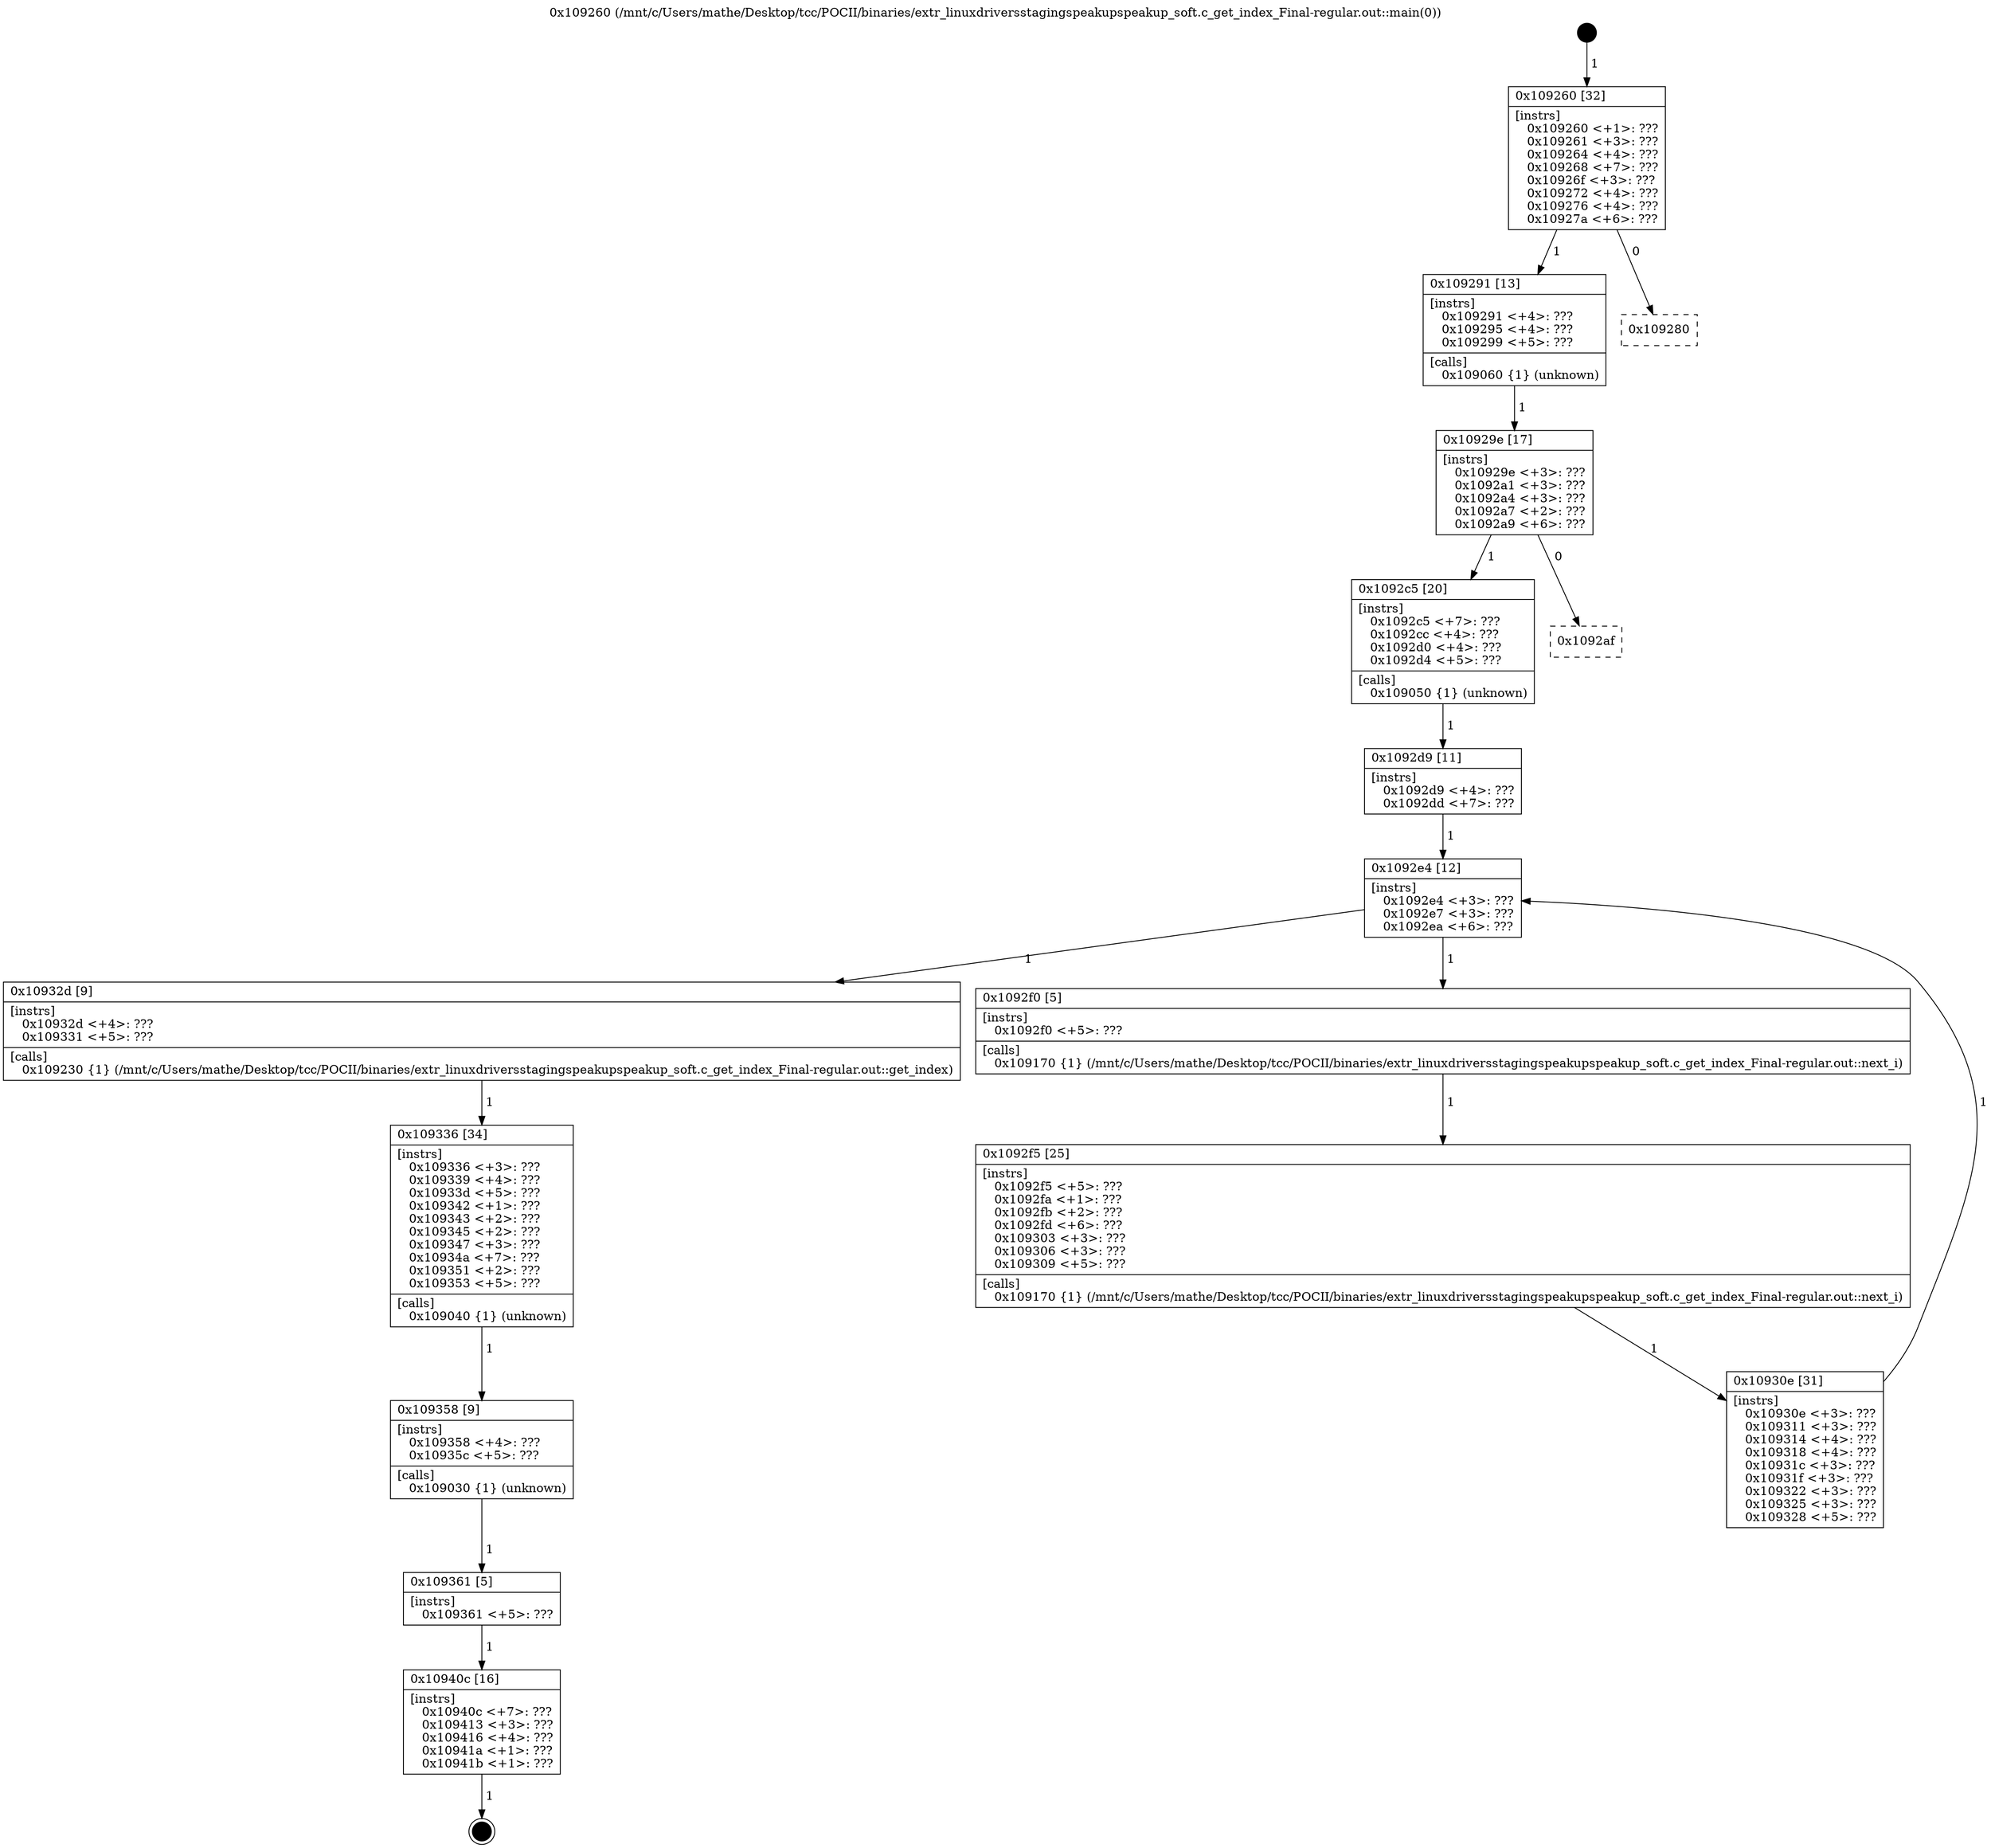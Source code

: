 digraph "0x109260" {
  label = "0x109260 (/mnt/c/Users/mathe/Desktop/tcc/POCII/binaries/extr_linuxdriversstagingspeakupspeakup_soft.c_get_index_Final-regular.out::main(0))"
  labelloc = "t"
  node[shape=record]

  Entry [label="",width=0.3,height=0.3,shape=circle,fillcolor=black,style=filled]
  "0x109260" [label="{
     0x109260 [32]\l
     | [instrs]\l
     &nbsp;&nbsp;0x109260 \<+1\>: ???\l
     &nbsp;&nbsp;0x109261 \<+3\>: ???\l
     &nbsp;&nbsp;0x109264 \<+4\>: ???\l
     &nbsp;&nbsp;0x109268 \<+7\>: ???\l
     &nbsp;&nbsp;0x10926f \<+3\>: ???\l
     &nbsp;&nbsp;0x109272 \<+4\>: ???\l
     &nbsp;&nbsp;0x109276 \<+4\>: ???\l
     &nbsp;&nbsp;0x10927a \<+6\>: ???\l
  }"]
  "0x109291" [label="{
     0x109291 [13]\l
     | [instrs]\l
     &nbsp;&nbsp;0x109291 \<+4\>: ???\l
     &nbsp;&nbsp;0x109295 \<+4\>: ???\l
     &nbsp;&nbsp;0x109299 \<+5\>: ???\l
     | [calls]\l
     &nbsp;&nbsp;0x109060 \{1\} (unknown)\l
  }"]
  "0x109280" [label="{
     0x109280\l
  }", style=dashed]
  "0x10929e" [label="{
     0x10929e [17]\l
     | [instrs]\l
     &nbsp;&nbsp;0x10929e \<+3\>: ???\l
     &nbsp;&nbsp;0x1092a1 \<+3\>: ???\l
     &nbsp;&nbsp;0x1092a4 \<+3\>: ???\l
     &nbsp;&nbsp;0x1092a7 \<+2\>: ???\l
     &nbsp;&nbsp;0x1092a9 \<+6\>: ???\l
  }"]
  "0x1092c5" [label="{
     0x1092c5 [20]\l
     | [instrs]\l
     &nbsp;&nbsp;0x1092c5 \<+7\>: ???\l
     &nbsp;&nbsp;0x1092cc \<+4\>: ???\l
     &nbsp;&nbsp;0x1092d0 \<+4\>: ???\l
     &nbsp;&nbsp;0x1092d4 \<+5\>: ???\l
     | [calls]\l
     &nbsp;&nbsp;0x109050 \{1\} (unknown)\l
  }"]
  "0x1092af" [label="{
     0x1092af\l
  }", style=dashed]
  "0x1092e4" [label="{
     0x1092e4 [12]\l
     | [instrs]\l
     &nbsp;&nbsp;0x1092e4 \<+3\>: ???\l
     &nbsp;&nbsp;0x1092e7 \<+3\>: ???\l
     &nbsp;&nbsp;0x1092ea \<+6\>: ???\l
  }"]
  "0x10932d" [label="{
     0x10932d [9]\l
     | [instrs]\l
     &nbsp;&nbsp;0x10932d \<+4\>: ???\l
     &nbsp;&nbsp;0x109331 \<+5\>: ???\l
     | [calls]\l
     &nbsp;&nbsp;0x109230 \{1\} (/mnt/c/Users/mathe/Desktop/tcc/POCII/binaries/extr_linuxdriversstagingspeakupspeakup_soft.c_get_index_Final-regular.out::get_index)\l
  }"]
  "0x1092f0" [label="{
     0x1092f0 [5]\l
     | [instrs]\l
     &nbsp;&nbsp;0x1092f0 \<+5\>: ???\l
     | [calls]\l
     &nbsp;&nbsp;0x109170 \{1\} (/mnt/c/Users/mathe/Desktop/tcc/POCII/binaries/extr_linuxdriversstagingspeakupspeakup_soft.c_get_index_Final-regular.out::next_i)\l
  }"]
  "0x1092f5" [label="{
     0x1092f5 [25]\l
     | [instrs]\l
     &nbsp;&nbsp;0x1092f5 \<+5\>: ???\l
     &nbsp;&nbsp;0x1092fa \<+1\>: ???\l
     &nbsp;&nbsp;0x1092fb \<+2\>: ???\l
     &nbsp;&nbsp;0x1092fd \<+6\>: ???\l
     &nbsp;&nbsp;0x109303 \<+3\>: ???\l
     &nbsp;&nbsp;0x109306 \<+3\>: ???\l
     &nbsp;&nbsp;0x109309 \<+5\>: ???\l
     | [calls]\l
     &nbsp;&nbsp;0x109170 \{1\} (/mnt/c/Users/mathe/Desktop/tcc/POCII/binaries/extr_linuxdriversstagingspeakupspeakup_soft.c_get_index_Final-regular.out::next_i)\l
  }"]
  "0x10930e" [label="{
     0x10930e [31]\l
     | [instrs]\l
     &nbsp;&nbsp;0x10930e \<+3\>: ???\l
     &nbsp;&nbsp;0x109311 \<+3\>: ???\l
     &nbsp;&nbsp;0x109314 \<+4\>: ???\l
     &nbsp;&nbsp;0x109318 \<+4\>: ???\l
     &nbsp;&nbsp;0x10931c \<+3\>: ???\l
     &nbsp;&nbsp;0x10931f \<+3\>: ???\l
     &nbsp;&nbsp;0x109322 \<+3\>: ???\l
     &nbsp;&nbsp;0x109325 \<+3\>: ???\l
     &nbsp;&nbsp;0x109328 \<+5\>: ???\l
  }"]
  "0x1092d9" [label="{
     0x1092d9 [11]\l
     | [instrs]\l
     &nbsp;&nbsp;0x1092d9 \<+4\>: ???\l
     &nbsp;&nbsp;0x1092dd \<+7\>: ???\l
  }"]
  "0x109336" [label="{
     0x109336 [34]\l
     | [instrs]\l
     &nbsp;&nbsp;0x109336 \<+3\>: ???\l
     &nbsp;&nbsp;0x109339 \<+4\>: ???\l
     &nbsp;&nbsp;0x10933d \<+5\>: ???\l
     &nbsp;&nbsp;0x109342 \<+1\>: ???\l
     &nbsp;&nbsp;0x109343 \<+2\>: ???\l
     &nbsp;&nbsp;0x109345 \<+2\>: ???\l
     &nbsp;&nbsp;0x109347 \<+3\>: ???\l
     &nbsp;&nbsp;0x10934a \<+7\>: ???\l
     &nbsp;&nbsp;0x109351 \<+2\>: ???\l
     &nbsp;&nbsp;0x109353 \<+5\>: ???\l
     | [calls]\l
     &nbsp;&nbsp;0x109040 \{1\} (unknown)\l
  }"]
  "0x109358" [label="{
     0x109358 [9]\l
     | [instrs]\l
     &nbsp;&nbsp;0x109358 \<+4\>: ???\l
     &nbsp;&nbsp;0x10935c \<+5\>: ???\l
     | [calls]\l
     &nbsp;&nbsp;0x109030 \{1\} (unknown)\l
  }"]
  "0x109361" [label="{
     0x109361 [5]\l
     | [instrs]\l
     &nbsp;&nbsp;0x109361 \<+5\>: ???\l
  }"]
  "0x10940c" [label="{
     0x10940c [16]\l
     | [instrs]\l
     &nbsp;&nbsp;0x10940c \<+7\>: ???\l
     &nbsp;&nbsp;0x109413 \<+3\>: ???\l
     &nbsp;&nbsp;0x109416 \<+4\>: ???\l
     &nbsp;&nbsp;0x10941a \<+1\>: ???\l
     &nbsp;&nbsp;0x10941b \<+1\>: ???\l
  }"]
  Exit [label="",width=0.3,height=0.3,shape=circle,fillcolor=black,style=filled,peripheries=2]
  Entry -> "0x109260" [label=" 1"]
  "0x109260" -> "0x109291" [label=" 1"]
  "0x109260" -> "0x109280" [label=" 0"]
  "0x109291" -> "0x10929e" [label=" 1"]
  "0x10929e" -> "0x1092c5" [label=" 1"]
  "0x10929e" -> "0x1092af" [label=" 0"]
  "0x1092c5" -> "0x1092d9" [label=" 1"]
  "0x1092e4" -> "0x10932d" [label=" 1"]
  "0x1092e4" -> "0x1092f0" [label=" 1"]
  "0x1092f0" -> "0x1092f5" [label=" 1"]
  "0x1092f5" -> "0x10930e" [label=" 1"]
  "0x1092d9" -> "0x1092e4" [label=" 1"]
  "0x10930e" -> "0x1092e4" [label=" 1"]
  "0x10932d" -> "0x109336" [label=" 1"]
  "0x109336" -> "0x109358" [label=" 1"]
  "0x109358" -> "0x109361" [label=" 1"]
  "0x109361" -> "0x10940c" [label=" 1"]
  "0x10940c" -> Exit [label=" 1"]
}
